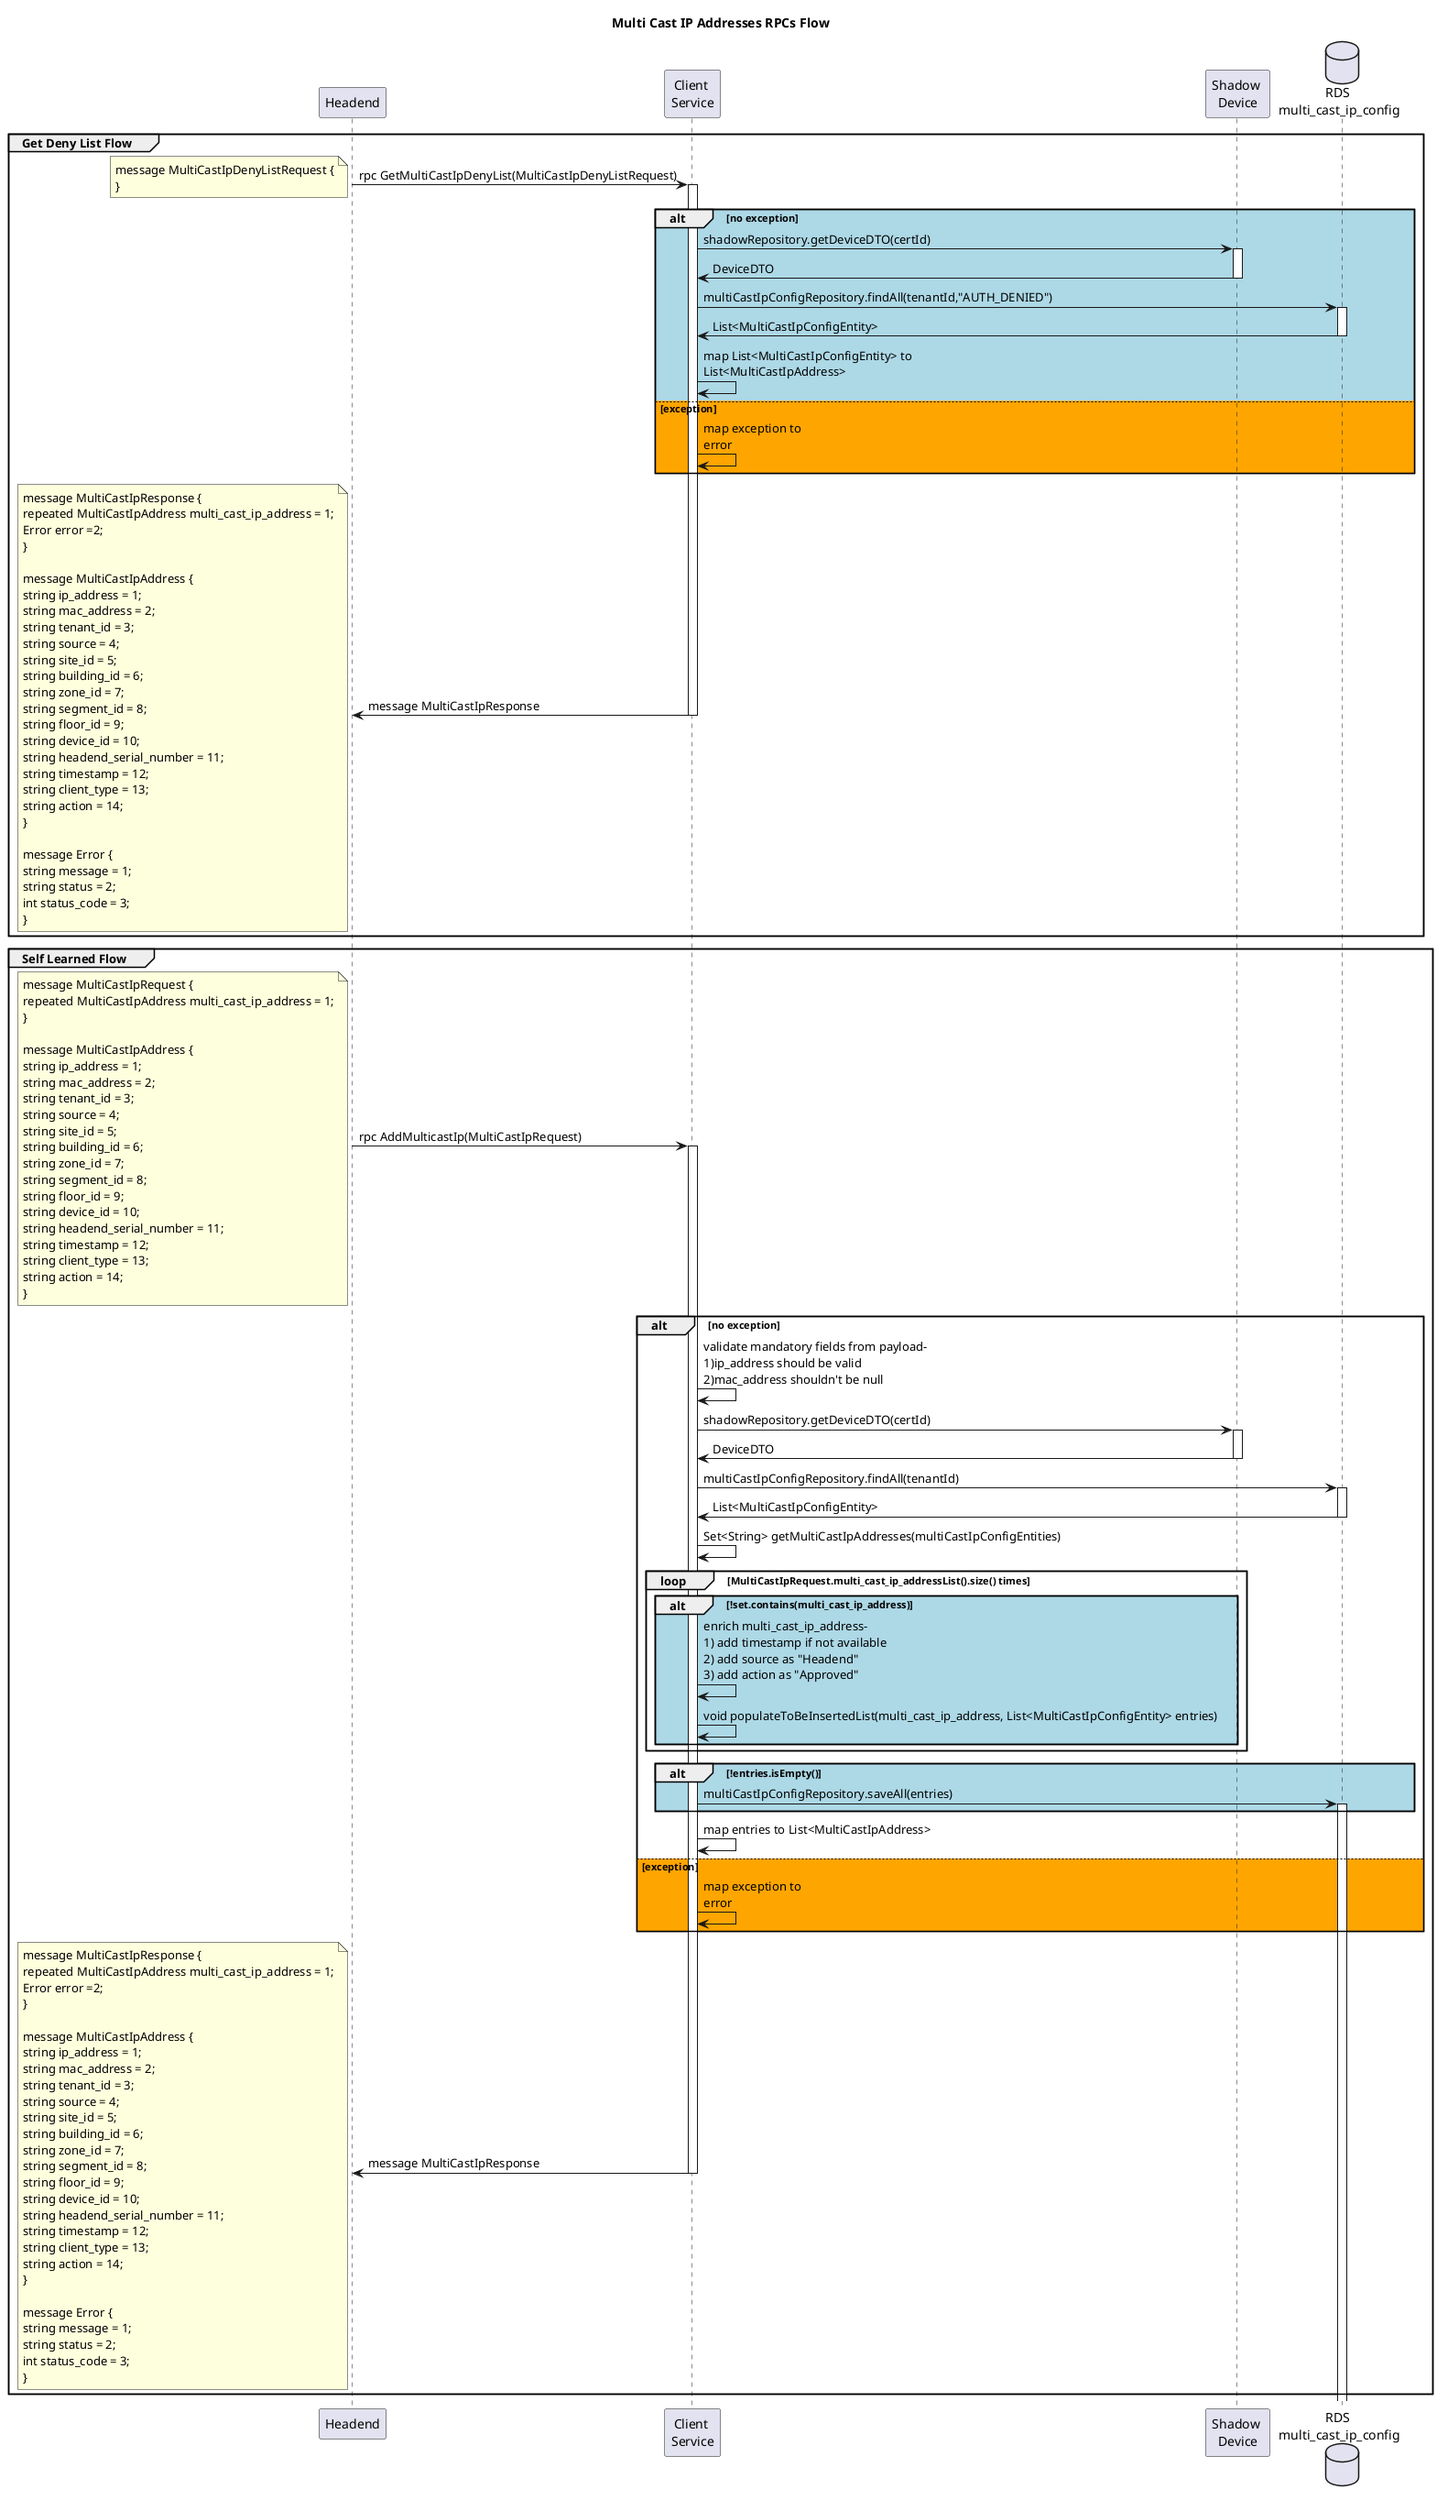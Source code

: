 @startuml

title Multi Cast IP Addresses RPCs Flow

participant "Headend" as headend
participant "Client \nService" as cs
participant "Shadow \nDevice" as sd
database "RDS \nmulti_cast_ip_config" as table

group Get Deny List Flow
	headend -> cs ++: rpc GetMultiCastIpDenyList(MultiCastIpDenyListRequest)
	note left: message MultiCastIpDenyListRequest {\n}
	alt #LightBlue no exception
	    cs -> sd ++: shadowRepository.getDeviceDTO(certId)
	    sd -> cs --: DeviceDTO
	    cs -> table ++: multiCastIpConfigRepository.findAll(tenantId,"AUTH_DENIED")
	    table -> cs --: List<MultiCastIpConfigEntity>
	    cs -> cs : map List<MultiCastIpConfigEntity> to \nList<MultiCastIpAddress>
	else #Orange exception
	    cs -> cs : map exception to \nerror
	end
	cs -> headend --: message MultiCastIpResponse
	note left: message MultiCastIpResponse {\nrepeated MultiCastIpAddress multi_cast_ip_address = 1;\nError error =2;\n}\n\nmessage MultiCastIpAddress {\nstring ip_address = 1;\nstring mac_address = 2;\nstring tenant_id = 3;\nstring source = 4;\nstring site_id = 5;\nstring building_id = 6;\nstring zone_id = 7;\nstring segment_id = 8;\nstring floor_id = 9;\nstring device_id = 10;\nstring headend_serial_number = 11;\nstring timestamp = 12;\nstring client_type = 13;\nstring action = 14;\n}\n\nmessage Error {\nstring message = 1;\nstring status = 2;\nint status_code = 3;\n}
end

group Self Learned Flow
	headend -> cs ++: rpc AddMulticastIp(MultiCastIpRequest)
	note left: message MultiCastIpRequest {\nrepeated MultiCastIpAddress multi_cast_ip_address = 1;\n}\n\nmessage MultiCastIpAddress {\nstring ip_address = 1;\nstring mac_address = 2;\nstring tenant_id = 3;\nstring source = 4;\nstring site_id = 5;\nstring building_id = 6;\nstring zone_id = 7;\nstring segment_id = 8;\nstring floor_id = 9;\nstring device_id = 10;\nstring headend_serial_number = 11;\nstring timestamp = 12;\nstring client_type = 13;\nstring action = 14;\n}
    alt no exception
        cs -> cs : validate mandatory fields from payload-\n1)ip_address should be valid\n2)mac_address shouldn't be null
        cs -> sd ++: shadowRepository.getDeviceDTO(certId)
	    sd -> cs --: DeviceDTO
	    cs -> table ++: multiCastIpConfigRepository.findAll(tenantId)
	    table -> cs --: List<MultiCastIpConfigEntity>
	    cs -> cs : Set<String> getMultiCastIpAddresses(multiCastIpConfigEntities)
	        loop MultiCastIpRequest.multi_cast_ip_addressList().size() times
                alt #LightBlue !set.contains(multi_cast_ip_address)
                    cs -> cs : enrich multi_cast_ip_address-\n1) add timestamp if not available\n2) add source as "Headend"\n3) add action as "Approved"
                    cs -> cs : void populateToBeInsertedList(multi_cast_ip_address, List<MultiCastIpConfigEntity> entries)
                end
            end
        alt #LightBlue !entries.isEmpty()
            cs -> table ++: multiCastIpConfigRepository.saveAll(entries)
        end
        cs -> cs : map entries to List<MultiCastIpAddress>
    else #Orange exception
        cs -> cs : map exception to \nerror
    end
	cs -> headend --: message MultiCastIpResponse
	note left: message MultiCastIpResponse {\nrepeated MultiCastIpAddress multi_cast_ip_address = 1;\nError error =2;\n}\n\nmessage MultiCastIpAddress {\nstring ip_address = 1;\nstring mac_address = 2;\nstring tenant_id = 3;\nstring source = 4;\nstring site_id = 5;\nstring building_id = 6;\nstring zone_id = 7;\nstring segment_id = 8;\nstring floor_id = 9;\nstring device_id = 10;\nstring headend_serial_number = 11;\nstring timestamp = 12;\nstring client_type = 13;\nstring action = 14;\n}\n\nmessage Error {\nstring message = 1;\nstring status = 2;\nint status_code = 3;\n}
end

@enduml